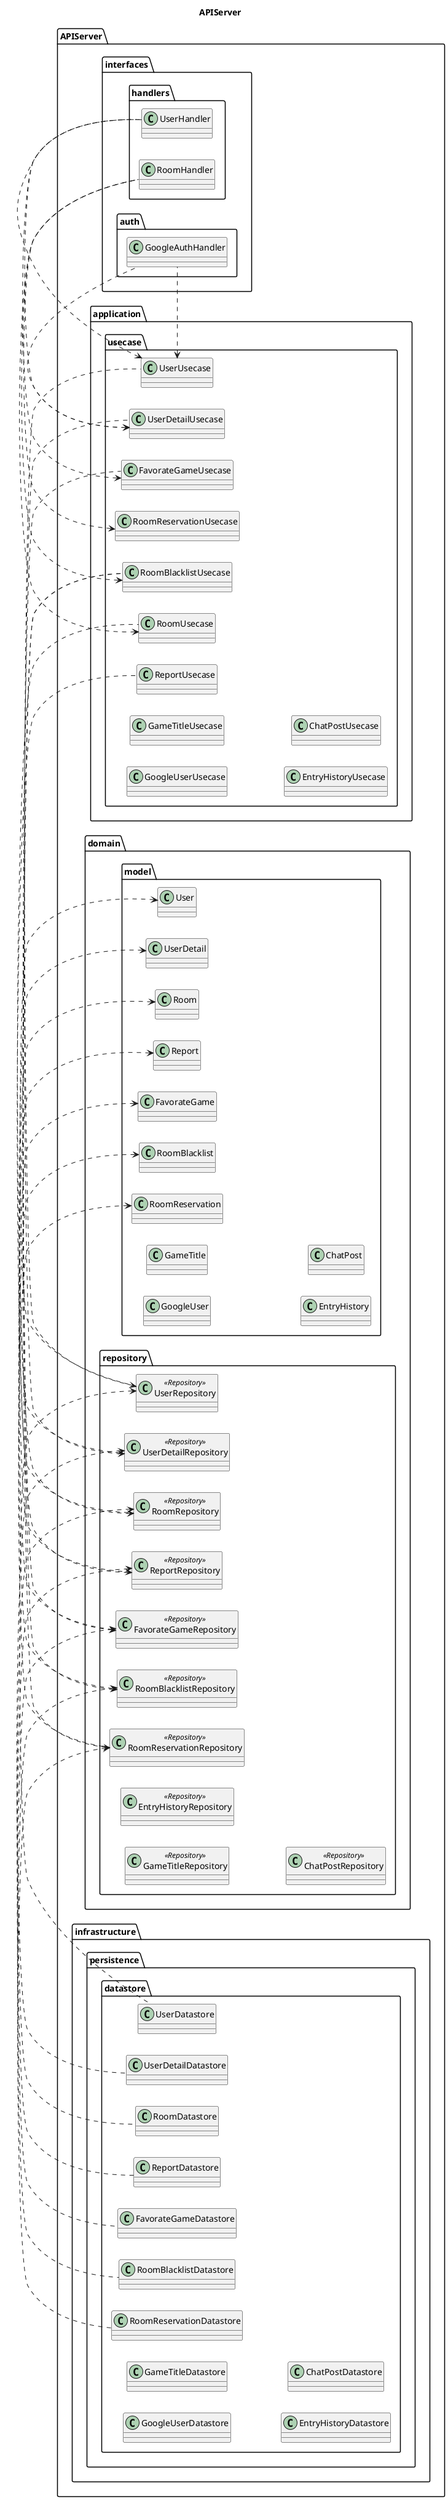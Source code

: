 @startuml
title APIServer
left to right direction

namespace APIServer {

  package "interfaces"{
    package "handlers" {
      class UserHandler
      class RoomHandler
    }
    package "auth" {
      class GoogleAuthHandler
    }
  }

  package "application" {
    package "usecase" {
      class UserUsecase
      class UserDetailUsecase
      class RoomUsecase
      class RoomReservationUsecase
      class RoomBlacklistUsecase
      class ReportUsecase
      class GoogleUserUsecase
      class GameTitleUsecase
      class FavorateGameUsecase
      class EntryHistoryUsecase
      class ChatPostUsecase
    }
  }

  package "domain" {
    package "model" {
      class User
      class UserDetail
      class Room
      class RoomReservation
      class RoomBlacklist
      class Report
      class GoogleUser
      class GameTitle
      class FavorateGame
      class EntryHistory
      class ChatPost
    }

    package "repository" {
      class UserRepository<<Repository>>
      class UserDetailRepository<<Repository>>
      class RoomRepository<<Repository>>
      class RoomReservationRepository<<Repository>>
      class RoomBlacklistRepository<<Repository>>
      class ReportRepository<<Repository>>
      class GameTitleRepository<<Repository>>
      class FavorateGameRepository<<Repository>>
      class EntryHistoryRepository<<Repository>>
      class ChatPostRepository<<Repository>>
    }
  }

  package "infrastructure" {

    package "persistence" {

      package "datastore"{
        class UserDatastore
        class UserDetailDatastore
        class RoomDatastore
        class RoomReservationDatastore
        class RoomBlacklistDatastore
        class ReportDatastore
        class GoogleUserDatastore
        class GameTitleDatastore
        class FavorateGameDatastore
        class EntryHistoryDatastore
        class ChatPostDatastore
      }
    }
  }
}

UserUsecase <. UserHandler
UserDetailUsecase <. UserHandler
FavorateGameUsecase <. UserHandler
UserUsecase <. GoogleAuthHandler
UserDetailUsecase <. GoogleAuthHandler
RoomReservationUsecase <. RoomHandler
RoomBlacklistUsecase <. RoomHandler
RoomUsecase <. RoomHandler

User <. UserRepository
UserRepository <. UserDatastore
UserRepository <. UserUsecase
UserDetail <. UserDetailRepository
UserDetailRepository <. UserDetailDatastore
UserDetailRepository <. UserDetailUsecase
Room <. RoomRepository
RoomRepository <. RoomDatastore
RoomRepository <. RoomUsecase
Report <. ReportRepository
ReportRepository <. ReportDatastore
ReportRepository <. ReportUsecase
FavorateGame <. FavorateGameRepository
FavorateGameRepository <. FavorateGameDatastore
FavorateGameRepository <. FavorateGameUsecase
RoomBlacklist <. RoomBlacklistRepository
RoomBlacklistRepository <. RoomBlacklistDatastore
RoomBlacklistRepository <. RoomBlacklistUsecase
RoomReservation <. RoomReservationRepository
RoomReservationRepository <. RoomReservationDatastore
RoomReservationRepository <. RoomBlacklistUsecase


@enduml
